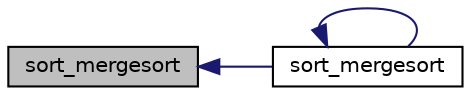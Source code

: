 digraph G
{
  edge [fontname="Helvetica",fontsize="10",labelfontname="Helvetica",labelfontsize="10"];
  node [fontname="Helvetica",fontsize="10",shape=record];
  rankdir="LR";
  Node1 [label="sort_mergesort",height=0.2,width=0.4,color="black", fillcolor="grey75", style="filled" fontcolor="black"];
  Node1 -> Node2 [dir="back",color="midnightblue",fontsize="10",style="solid"];
  Node2 [label="sort_mergesort",height=0.2,width=0.4,color="black", fillcolor="white", style="filled",URL="$sortowanie_8cpp.html#acc216f68e14106ff40811124b2d0d4bb",tooltip="Realizuje sortowanie przez scalanie."];
  Node2 -> Node2 [dir="back",color="midnightblue",fontsize="10",style="solid"];
}
